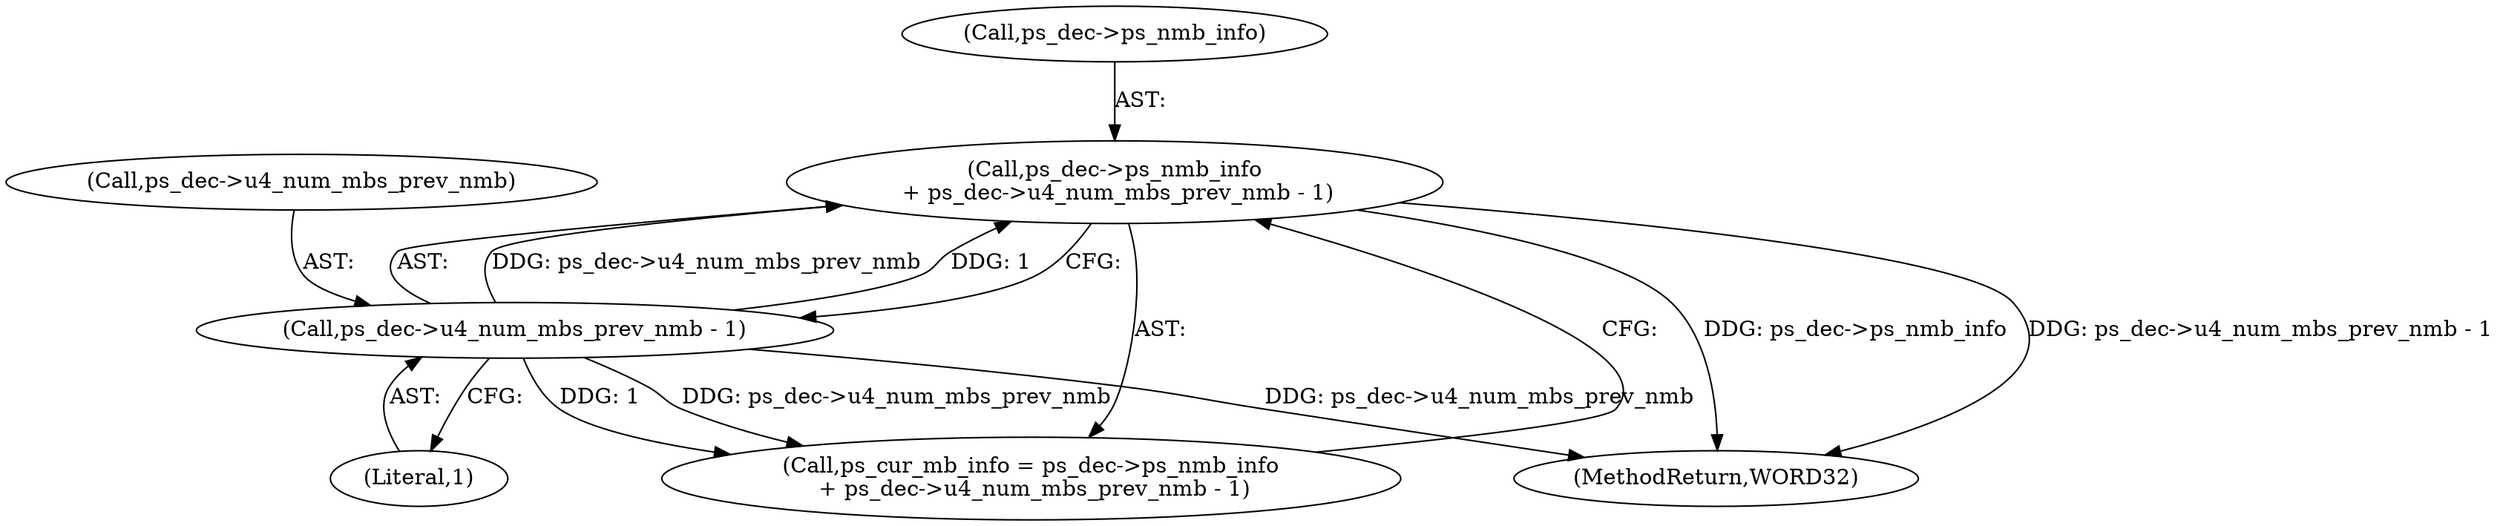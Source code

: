 digraph "0_Android_9a00f562a612d56e7b2b989d168647db900ba6cf@pointer" {
"1000621" [label="(Call,ps_dec->ps_nmb_info\n + ps_dec->u4_num_mbs_prev_nmb - 1)"];
"1000625" [label="(Call,ps_dec->u4_num_mbs_prev_nmb - 1)"];
"1000629" [label="(Literal,1)"];
"1000621" [label="(Call,ps_dec->ps_nmb_info\n + ps_dec->u4_num_mbs_prev_nmb - 1)"];
"1000619" [label="(Call,ps_cur_mb_info = ps_dec->ps_nmb_info\n + ps_dec->u4_num_mbs_prev_nmb - 1)"];
"1000625" [label="(Call,ps_dec->u4_num_mbs_prev_nmb - 1)"];
"1000622" [label="(Call,ps_dec->ps_nmb_info)"];
"1001450" [label="(MethodReturn,WORD32)"];
"1000626" [label="(Call,ps_dec->u4_num_mbs_prev_nmb)"];
"1000621" -> "1000619"  [label="AST: "];
"1000621" -> "1000625"  [label="CFG: "];
"1000622" -> "1000621"  [label="AST: "];
"1000625" -> "1000621"  [label="AST: "];
"1000619" -> "1000621"  [label="CFG: "];
"1000621" -> "1001450"  [label="DDG: ps_dec->ps_nmb_info"];
"1000621" -> "1001450"  [label="DDG: ps_dec->u4_num_mbs_prev_nmb - 1"];
"1000625" -> "1000621"  [label="DDG: ps_dec->u4_num_mbs_prev_nmb"];
"1000625" -> "1000621"  [label="DDG: 1"];
"1000625" -> "1000629"  [label="CFG: "];
"1000626" -> "1000625"  [label="AST: "];
"1000629" -> "1000625"  [label="AST: "];
"1000625" -> "1001450"  [label="DDG: ps_dec->u4_num_mbs_prev_nmb"];
"1000625" -> "1000619"  [label="DDG: ps_dec->u4_num_mbs_prev_nmb"];
"1000625" -> "1000619"  [label="DDG: 1"];
}
